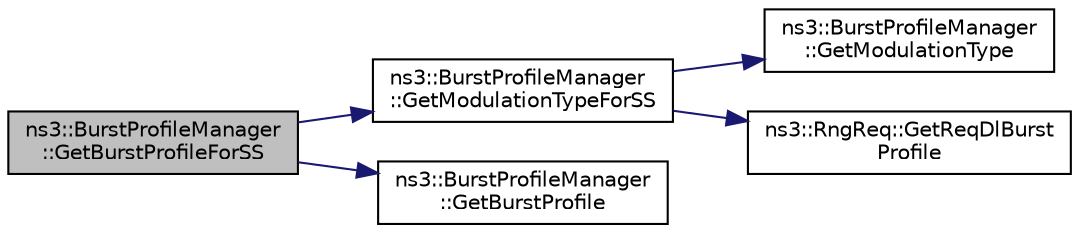 digraph "ns3::BurstProfileManager::GetBurstProfileForSS"
{
  edge [fontname="Helvetica",fontsize="10",labelfontname="Helvetica",labelfontsize="10"];
  node [fontname="Helvetica",fontsize="10",shape=record];
  rankdir="LR";
  Node1 [label="ns3::BurstProfileManager\l::GetBurstProfileForSS",height=0.2,width=0.4,color="black", fillcolor="grey75", style="filled", fontcolor="black"];
  Node1 -> Node2 [color="midnightblue",fontsize="10",style="solid"];
  Node2 [label="ns3::BurstProfileManager\l::GetModulationTypeForSS",height=0.2,width=0.4,color="black", fillcolor="white", style="filled",URL="$dc/d94/classns3_1_1BurstProfileManager.html#ab0febc21406f71fea501528cc0ffdef9",tooltip="Get module ation type for SS. "];
  Node2 -> Node3 [color="midnightblue",fontsize="10",style="solid"];
  Node3 [label="ns3::BurstProfileManager\l::GetModulationType",height=0.2,width=0.4,color="black", fillcolor="white", style="filled",URL="$dc/d94/classns3_1_1BurstProfileManager.html#a73c518ce35091cb41b389a299620cc3a",tooltip="returns the modulation type of a given iuc "];
  Node2 -> Node4 [color="midnightblue",fontsize="10",style="solid"];
  Node4 [label="ns3::RngReq::GetReqDlBurst\lProfile",height=0.2,width=0.4,color="black", fillcolor="white", style="filled",URL="$d9/d81/classns3_1_1RngReq.html#a042b3a85b7589e6badeee55766e94bde"];
  Node1 -> Node5 [color="midnightblue",fontsize="10",style="solid"];
  Node5 [label="ns3::BurstProfileManager\l::GetBurstProfile",height=0.2,width=0.4,color="black", fillcolor="white", style="filled",URL="$dc/d94/classns3_1_1BurstProfileManager.html#aa3b3f6cd2381f9620379083f84605231",tooltip="returns the burst profile "];
}
